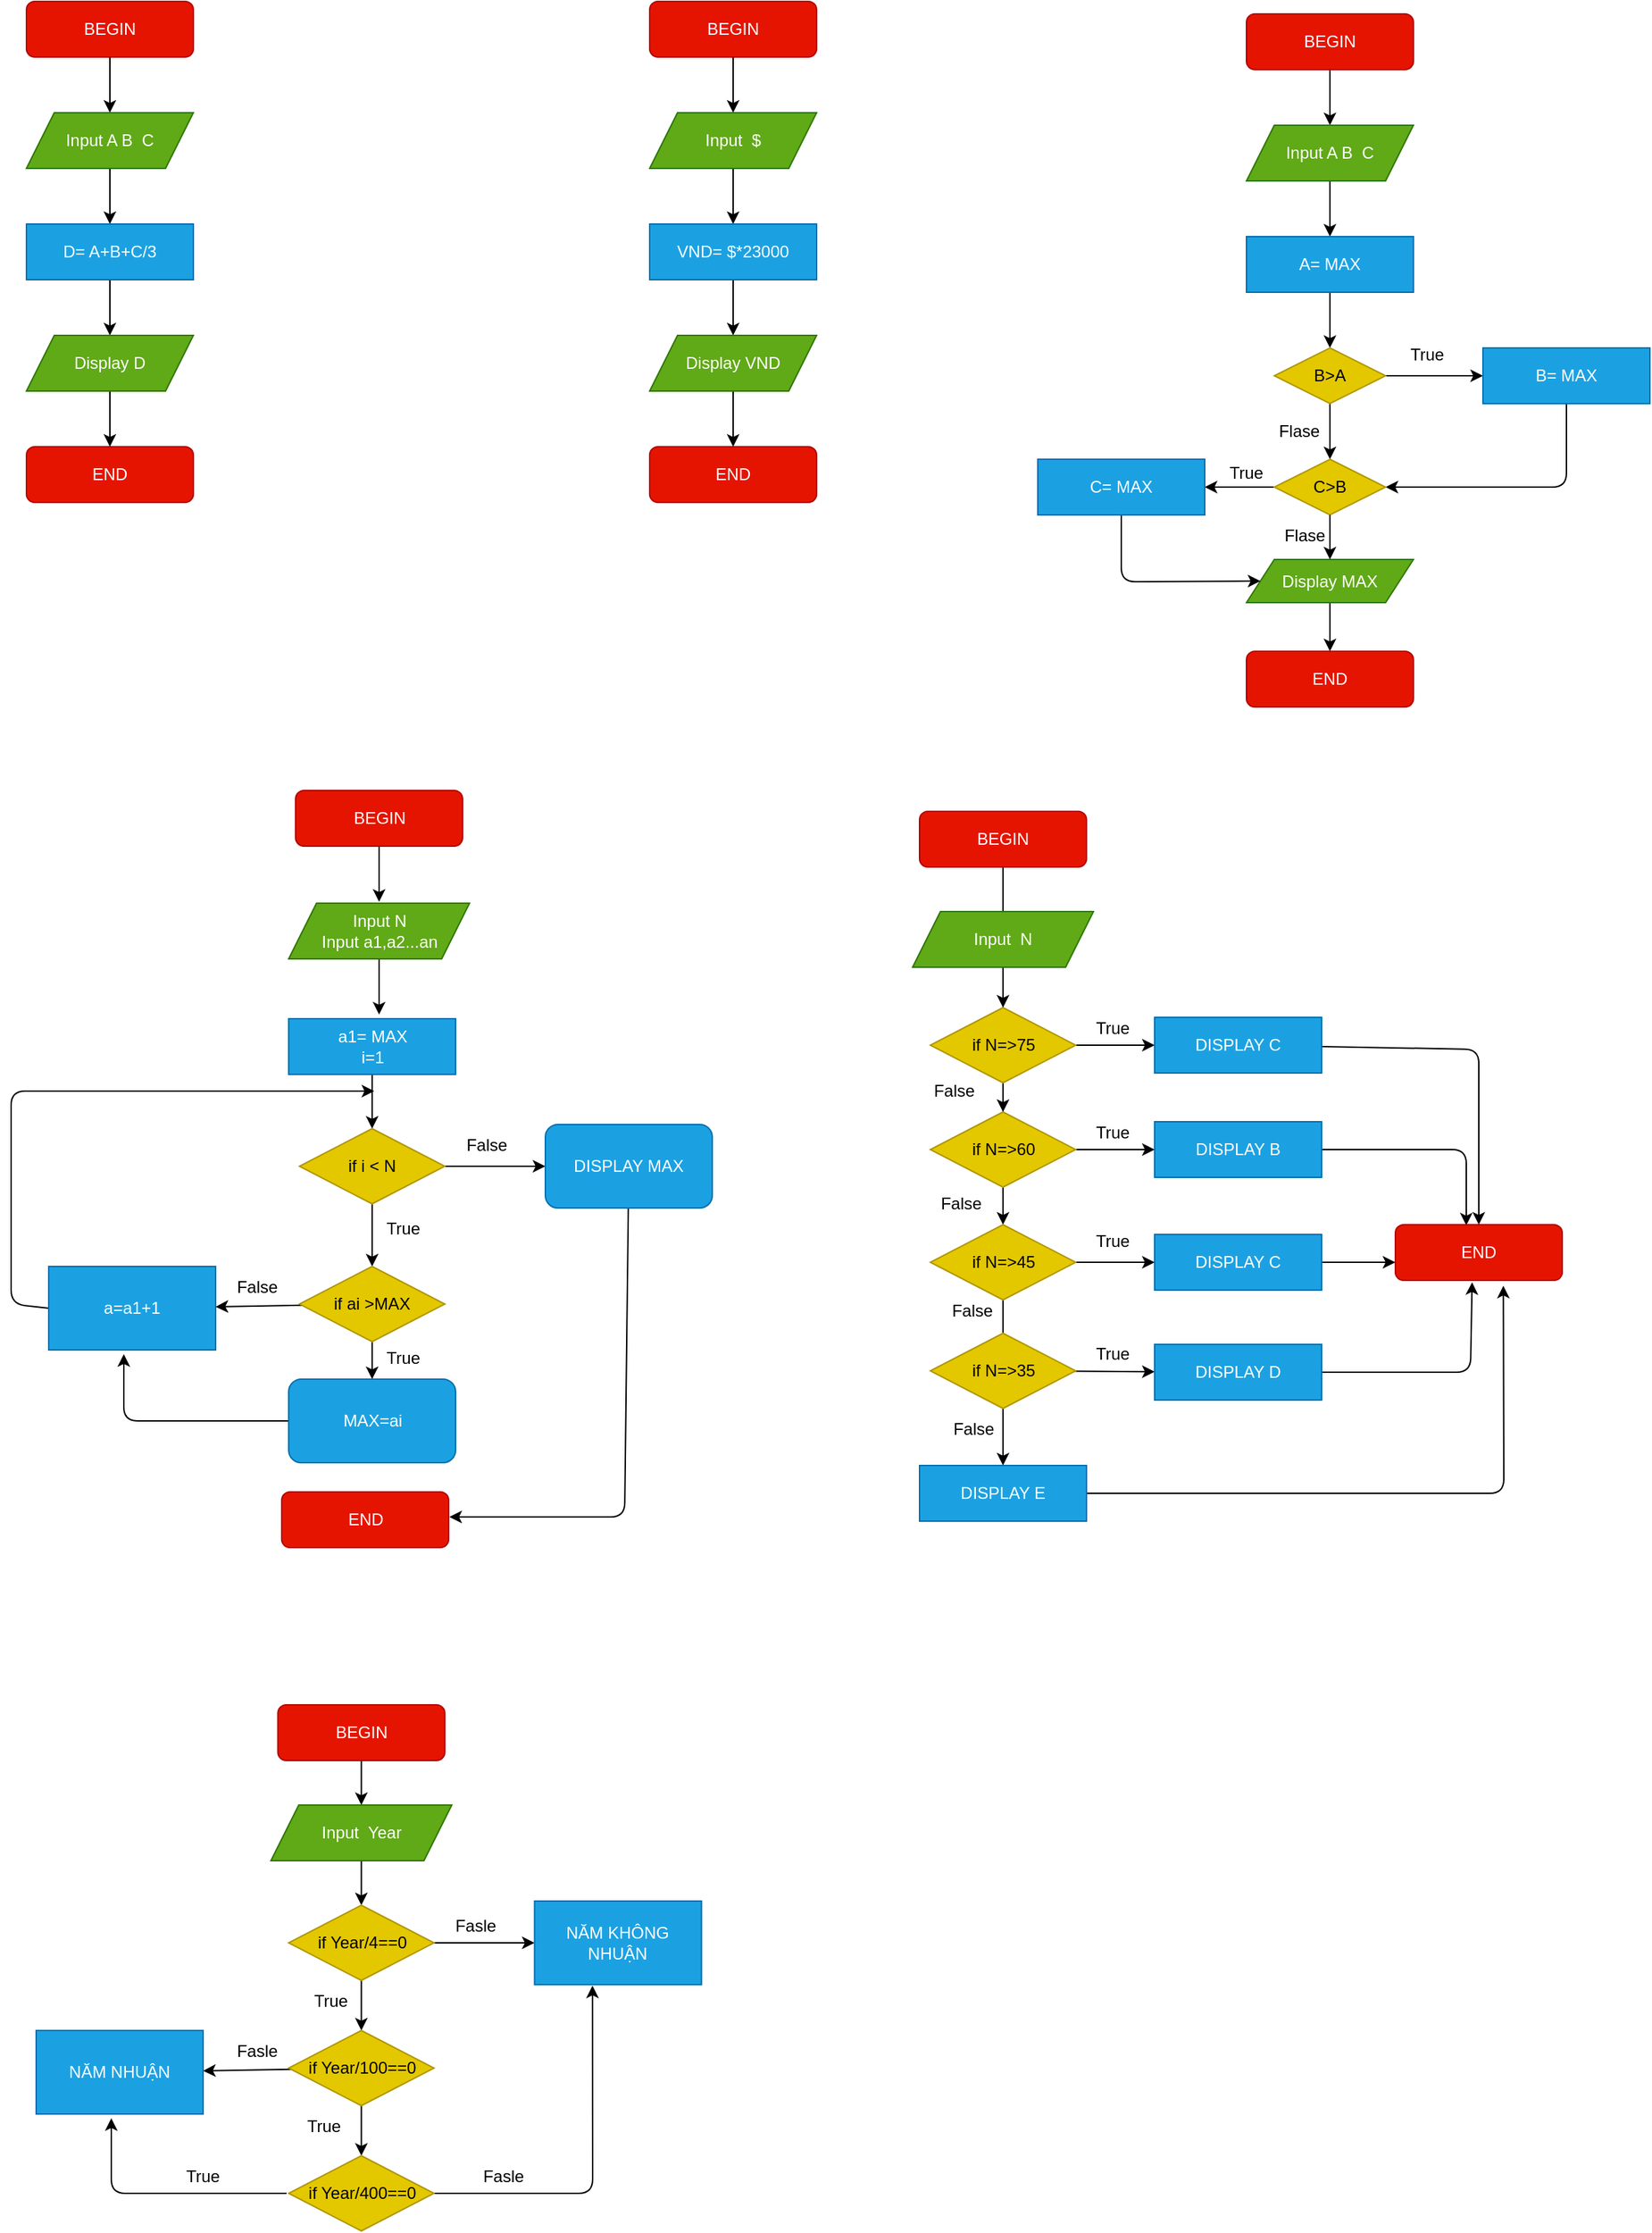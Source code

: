 <mxfile>
    <diagram id="56hLPUKlZafv04a-62ia" name="Page-1">
        <mxGraphModel dx="911" dy="574" grid="1" gridSize="9" guides="1" tooltips="1" connect="1" arrows="1" fold="1" page="1" pageScale="1" pageWidth="1200" pageHeight="1600" math="0" shadow="0">
            <root>
                <mxCell id="0"/>
                <mxCell id="1" parent="0"/>
                <mxCell id="5" value="" style="edgeStyle=none;html=1;" parent="1" source="2" edge="1">
                    <mxGeometry relative="1" as="geometry">
                        <mxPoint x="80" y="80" as="targetPoint"/>
                    </mxGeometry>
                </mxCell>
                <mxCell id="2" value="BEGIN" style="rounded=1;whiteSpace=wrap;html=1;fillColor=#e51400;strokeColor=#B20000;fontColor=#ffffff;" parent="1" vertex="1">
                    <mxGeometry x="20" width="120" height="40" as="geometry"/>
                </mxCell>
                <mxCell id="3" value="END" style="rounded=1;whiteSpace=wrap;html=1;fillColor=#e51400;strokeColor=#B20000;fontColor=#ffffff;" parent="1" vertex="1">
                    <mxGeometry x="20" y="320" width="120" height="40" as="geometry"/>
                </mxCell>
                <mxCell id="7" value="" style="edgeStyle=none;html=1;" parent="1" source="4" target="6" edge="1">
                    <mxGeometry relative="1" as="geometry"/>
                </mxCell>
                <mxCell id="4" value="Input A B&amp;nbsp; C" style="shape=parallelogram;perimeter=parallelogramPerimeter;whiteSpace=wrap;html=1;fixedSize=1;strokeColor=#2D7600;fillColor=#60a917;fontColor=#ffffff;" parent="1" vertex="1">
                    <mxGeometry x="20" y="80" width="120" height="40" as="geometry"/>
                </mxCell>
                <mxCell id="9" value="" style="edgeStyle=none;html=1;" parent="1" source="6" target="8" edge="1">
                    <mxGeometry relative="1" as="geometry"/>
                </mxCell>
                <mxCell id="6" value="D= A+B+C/3" style="rounded=0;whiteSpace=wrap;html=1;strokeColor=#006EAF;fillColor=#1ba1e2;fontColor=#ffffff;" parent="1" vertex="1">
                    <mxGeometry x="20" y="160" width="120" height="40" as="geometry"/>
                </mxCell>
                <mxCell id="10" value="" style="edgeStyle=none;html=1;" parent="1" source="8" target="3" edge="1">
                    <mxGeometry relative="1" as="geometry"/>
                </mxCell>
                <mxCell id="8" value="Display D" style="shape=parallelogram;perimeter=parallelogramPerimeter;whiteSpace=wrap;html=1;fixedSize=1;strokeColor=#2D7600;fillColor=#60a917;fontColor=#ffffff;" parent="1" vertex="1">
                    <mxGeometry x="20" y="240" width="120" height="40" as="geometry"/>
                </mxCell>
                <mxCell id="13" value="" style="edgeStyle=none;html=1;" parent="1" source="11" target="12" edge="1">
                    <mxGeometry relative="1" as="geometry"/>
                </mxCell>
                <mxCell id="11" value="BEGIN" style="rounded=1;whiteSpace=wrap;html=1;fillColor=#e51400;strokeColor=#B20000;fontColor=#ffffff;" parent="1" vertex="1">
                    <mxGeometry x="468" width="120" height="40" as="geometry"/>
                </mxCell>
                <mxCell id="15" value="" style="edgeStyle=none;html=1;" parent="1" source="12" target="14" edge="1">
                    <mxGeometry relative="1" as="geometry"/>
                </mxCell>
                <mxCell id="12" value="Input&amp;nbsp; $" style="shape=parallelogram;perimeter=parallelogramPerimeter;whiteSpace=wrap;html=1;fixedSize=1;strokeColor=#2D7600;fillColor=#60a917;fontColor=#ffffff;" parent="1" vertex="1">
                    <mxGeometry x="468" y="80" width="120" height="40" as="geometry"/>
                </mxCell>
                <mxCell id="17" value="" style="edgeStyle=none;html=1;" parent="1" source="14" target="16" edge="1">
                    <mxGeometry relative="1" as="geometry"/>
                </mxCell>
                <mxCell id="14" value="VND= $*23000" style="rounded=0;whiteSpace=wrap;html=1;strokeColor=#006EAF;fillColor=#1ba1e2;fontColor=#ffffff;" parent="1" vertex="1">
                    <mxGeometry x="468" y="160" width="120" height="40" as="geometry"/>
                </mxCell>
                <mxCell id="19" value="" style="edgeStyle=none;html=1;" parent="1" source="16" target="18" edge="1">
                    <mxGeometry relative="1" as="geometry"/>
                </mxCell>
                <mxCell id="16" value="Display VND" style="shape=parallelogram;perimeter=parallelogramPerimeter;whiteSpace=wrap;html=1;fixedSize=1;strokeColor=#2D7600;fillColor=#60a917;fontColor=#ffffff;" parent="1" vertex="1">
                    <mxGeometry x="468" y="240" width="120" height="40" as="geometry"/>
                </mxCell>
                <mxCell id="18" value="END" style="rounded=1;whiteSpace=wrap;html=1;fillColor=#e51400;strokeColor=#B20000;fontColor=#ffffff;" parent="1" vertex="1">
                    <mxGeometry x="468" y="320" width="120" height="40" as="geometry"/>
                </mxCell>
                <mxCell id="22" value="" style="edgeStyle=none;html=1;" parent="1" source="20" target="21" edge="1">
                    <mxGeometry relative="1" as="geometry"/>
                </mxCell>
                <mxCell id="20" value="BEGIN" style="rounded=1;whiteSpace=wrap;html=1;fillColor=#e51400;strokeColor=#B20000;fontColor=#ffffff;" parent="1" vertex="1">
                    <mxGeometry x="897" y="9" width="120" height="40" as="geometry"/>
                </mxCell>
                <mxCell id="24" value="" style="edgeStyle=none;html=1;" parent="1" source="21" target="23" edge="1">
                    <mxGeometry relative="1" as="geometry"/>
                </mxCell>
                <mxCell id="21" value="Input A B&amp;nbsp; C" style="shape=parallelogram;perimeter=parallelogramPerimeter;whiteSpace=wrap;html=1;fixedSize=1;strokeColor=#2D7600;fillColor=#60a917;fontColor=#ffffff;" parent="1" vertex="1">
                    <mxGeometry x="897" y="89" width="120" height="40" as="geometry"/>
                </mxCell>
                <mxCell id="26" value="" style="edgeStyle=none;html=1;" parent="1" source="23" target="25" edge="1">
                    <mxGeometry relative="1" as="geometry"/>
                </mxCell>
                <mxCell id="23" value="A= MAX" style="rounded=0;whiteSpace=wrap;html=1;strokeColor=#006EAF;fillColor=#1ba1e2;fontColor=#ffffff;" parent="1" vertex="1">
                    <mxGeometry x="897" y="169" width="120" height="40" as="geometry"/>
                </mxCell>
                <mxCell id="29" value="" style="edgeStyle=none;html=1;" parent="1" source="25" target="28" edge="1">
                    <mxGeometry relative="1" as="geometry"/>
                </mxCell>
                <mxCell id="32" value="" style="edgeStyle=none;html=1;" parent="1" source="25" target="31" edge="1">
                    <mxGeometry relative="1" as="geometry"/>
                </mxCell>
                <mxCell id="25" value="B&amp;gt;A" style="rhombus;whiteSpace=wrap;html=1;strokeColor=#B09500;fillColor=#e3c800;fontColor=#000000;" parent="1" vertex="1">
                    <mxGeometry x="917" y="249" width="80" height="40" as="geometry"/>
                </mxCell>
                <mxCell id="34" style="edgeStyle=none;html=1;entryX=1;entryY=0.5;entryDx=0;entryDy=0;" parent="1" source="28" target="31" edge="1">
                    <mxGeometry relative="1" as="geometry">
                        <mxPoint x="1127" y="359" as="targetPoint"/>
                        <Array as="points">
                            <mxPoint x="1127" y="349"/>
                        </Array>
                    </mxGeometry>
                </mxCell>
                <mxCell id="28" value="B= MAX" style="rounded=0;whiteSpace=wrap;html=1;strokeColor=#006EAF;fillColor=#1ba1e2;fontColor=#ffffff;" parent="1" vertex="1">
                    <mxGeometry x="1067" y="249" width="120" height="40" as="geometry"/>
                </mxCell>
                <mxCell id="30" value="True" style="text;html=1;strokeColor=none;fillColor=none;align=center;verticalAlign=middle;whiteSpace=wrap;rounded=0;" parent="1" vertex="1">
                    <mxGeometry x="997" y="239" width="60" height="30" as="geometry"/>
                </mxCell>
                <mxCell id="39" value="" style="edgeStyle=none;html=1;" parent="1" source="31" target="38" edge="1">
                    <mxGeometry relative="1" as="geometry"/>
                </mxCell>
                <mxCell id="31" value="C&amp;gt;B" style="rhombus;whiteSpace=wrap;html=1;strokeColor=#B09500;fillColor=#e3c800;fontColor=#000000;" parent="1" vertex="1">
                    <mxGeometry x="917" y="329" width="80" height="40" as="geometry"/>
                </mxCell>
                <mxCell id="33" value="Flase" style="text;html=1;strokeColor=none;fillColor=none;align=center;verticalAlign=middle;whiteSpace=wrap;rounded=0;" parent="1" vertex="1">
                    <mxGeometry x="905" y="294" width="60" height="30" as="geometry"/>
                </mxCell>
                <mxCell id="46" value="" style="edgeStyle=none;html=1;" parent="1" source="35" target="45" edge="1">
                    <mxGeometry relative="1" as="geometry"/>
                </mxCell>
                <mxCell id="35" value="Display MAX" style="shape=parallelogram;perimeter=parallelogramPerimeter;whiteSpace=wrap;html=1;fixedSize=1;strokeColor=#2D7600;fillColor=#60a917;fontColor=#ffffff;" parent="1" vertex="1">
                    <mxGeometry x="897" y="401" width="120" height="31" as="geometry"/>
                </mxCell>
                <mxCell id="40" style="edgeStyle=none;html=1;entryX=0;entryY=0.5;entryDx=0;entryDy=0;" parent="1" source="38" target="35" edge="1">
                    <mxGeometry relative="1" as="geometry">
                        <mxPoint x="807" y="449" as="targetPoint"/>
                        <Array as="points">
                            <mxPoint x="807" y="417"/>
                        </Array>
                    </mxGeometry>
                </mxCell>
                <mxCell id="38" value="C= MAX" style="rounded=0;whiteSpace=wrap;html=1;strokeColor=#006EAF;fillColor=#1ba1e2;fontColor=#ffffff;" parent="1" vertex="1">
                    <mxGeometry x="747" y="329" width="120" height="40" as="geometry"/>
                </mxCell>
                <mxCell id="41" value="True" style="text;html=1;strokeColor=none;fillColor=none;align=center;verticalAlign=middle;whiteSpace=wrap;rounded=0;" parent="1" vertex="1">
                    <mxGeometry x="867" y="324" width="60" height="30" as="geometry"/>
                </mxCell>
                <mxCell id="47" value="" style="edgeStyle=none;html=1;" parent="1" source="43" edge="1">
                    <mxGeometry relative="1" as="geometry">
                        <mxPoint x="273.5" y="647" as="targetPoint"/>
                    </mxGeometry>
                </mxCell>
                <mxCell id="43" value="BEGIN" style="rounded=1;whiteSpace=wrap;html=1;fillColor=#e51400;strokeColor=#B20000;fontColor=#ffffff;" parent="1" vertex="1">
                    <mxGeometry x="213.5" y="567" width="120" height="40" as="geometry"/>
                </mxCell>
                <mxCell id="45" value="END" style="rounded=1;whiteSpace=wrap;html=1;fillColor=#e51400;strokeColor=#B20000;fontColor=#ffffff;" parent="1" vertex="1">
                    <mxGeometry x="897" y="467" width="120" height="40" as="geometry"/>
                </mxCell>
                <mxCell id="52" value="" style="edgeStyle=none;html=1;" parent="1" source="48" edge="1">
                    <mxGeometry relative="1" as="geometry">
                        <mxPoint x="273.5" y="728" as="targetPoint"/>
                    </mxGeometry>
                </mxCell>
                <mxCell id="48" value="Input N&lt;br&gt;Input a1,a2...an" style="shape=parallelogram;perimeter=parallelogramPerimeter;whiteSpace=wrap;html=1;fixedSize=1;strokeColor=#2D7600;fillColor=#60a917;fontColor=#ffffff;" parent="1" vertex="1">
                    <mxGeometry x="208.5" y="648" width="130" height="40" as="geometry"/>
                </mxCell>
                <mxCell id="417" value="" style="edgeStyle=none;html=1;" parent="1" target="35" edge="1">
                    <mxGeometry relative="1" as="geometry">
                        <mxPoint x="957" y="369" as="sourcePoint"/>
                    </mxGeometry>
                </mxCell>
                <mxCell id="418" value="Flase" style="text;html=1;strokeColor=none;fillColor=none;align=center;verticalAlign=middle;whiteSpace=wrap;rounded=0;" parent="1" vertex="1">
                    <mxGeometry x="909" y="369" width="60" height="30" as="geometry"/>
                </mxCell>
                <mxCell id="424" value="" style="edgeStyle=none;html=1;" parent="1" source="421" target="423" edge="1">
                    <mxGeometry relative="1" as="geometry"/>
                </mxCell>
                <mxCell id="421" value="a1= MAX&lt;br&gt;i=1" style="rounded=0;whiteSpace=wrap;html=1;strokeColor=#006EAF;fillColor=#1ba1e2;fontColor=#ffffff;" parent="1" vertex="1">
                    <mxGeometry x="208.5" y="731" width="120" height="40" as="geometry"/>
                </mxCell>
                <mxCell id="426" value="" style="edgeStyle=none;html=1;" parent="1" source="423" edge="1">
                    <mxGeometry relative="1" as="geometry">
                        <mxPoint x="268.5" y="909" as="targetPoint"/>
                    </mxGeometry>
                </mxCell>
                <mxCell id="439" value="" style="edgeStyle=none;html=1;" parent="1" source="423" target="438" edge="1">
                    <mxGeometry relative="1" as="geometry"/>
                </mxCell>
                <mxCell id="423" value="if i &amp;lt; N" style="rhombus;whiteSpace=wrap;html=1;strokeColor=#B09500;fillColor=#e3c800;fontColor=#000000;" parent="1" vertex="1">
                    <mxGeometry x="216.25" y="810" width="104.5" height="54" as="geometry"/>
                </mxCell>
                <mxCell id="448" style="edgeStyle=none;html=1;exitX=0;exitY=0.5;exitDx=0;exitDy=0;" parent="1" source="427" edge="1">
                    <mxGeometry relative="1" as="geometry">
                        <mxPoint x="270" y="783" as="targetPoint"/>
                        <Array as="points">
                            <mxPoint x="9" y="936"/>
                            <mxPoint x="9" y="783"/>
                        </Array>
                    </mxGeometry>
                </mxCell>
                <mxCell id="427" value="a=a1+1" style="whiteSpace=wrap;html=1;fillColor=#1ba1e2;strokeColor=#006EAF;fontColor=#ffffff;" parent="1" vertex="1">
                    <mxGeometry x="36" y="909" width="120" height="60" as="geometry"/>
                </mxCell>
                <mxCell id="454" style="edgeStyle=none;html=1;" parent="1" source="438" edge="1">
                    <mxGeometry relative="1" as="geometry">
                        <mxPoint x="324" y="1089" as="targetPoint"/>
                        <Array as="points">
                            <mxPoint x="450" y="1089"/>
                        </Array>
                    </mxGeometry>
                </mxCell>
                <mxCell id="438" value="DISPLAY MAX" style="rounded=1;whiteSpace=wrap;html=1;fillColor=#1ba1e2;strokeColor=#006EAF;fontColor=#ffffff;" parent="1" vertex="1">
                    <mxGeometry x="393" y="807" width="120" height="60" as="geometry"/>
                </mxCell>
                <mxCell id="440" value="False" style="text;html=1;strokeColor=none;fillColor=none;align=center;verticalAlign=middle;whiteSpace=wrap;rounded=0;" parent="1" vertex="1">
                    <mxGeometry x="320.75" y="807" width="60" height="30" as="geometry"/>
                </mxCell>
                <mxCell id="441" value="True" style="text;html=1;strokeColor=none;fillColor=none;align=center;verticalAlign=middle;whiteSpace=wrap;rounded=0;" parent="1" vertex="1">
                    <mxGeometry x="260.75" y="867" width="60" height="30" as="geometry"/>
                </mxCell>
                <mxCell id="447" value="" style="edgeStyle=none;html=1;" parent="1" source="444" target="427" edge="1">
                    <mxGeometry relative="1" as="geometry"/>
                </mxCell>
                <mxCell id="457" value="" style="edgeStyle=none;html=1;" parent="1" source="444" target="456" edge="1">
                    <mxGeometry relative="1" as="geometry"/>
                </mxCell>
                <mxCell id="444" value="if ai &amp;gt;MAX" style="rhombus;whiteSpace=wrap;html=1;strokeColor=#B09500;fillColor=#e3c800;fontColor=#000000;" parent="1" vertex="1">
                    <mxGeometry x="216.25" y="909" width="104.5" height="54" as="geometry"/>
                </mxCell>
                <mxCell id="450" value="END" style="rounded=1;whiteSpace=wrap;html=1;fillColor=#e51400;strokeColor=#B20000;fontColor=#ffffff;" parent="1" vertex="1">
                    <mxGeometry x="203.5" y="1071" width="120" height="40" as="geometry"/>
                </mxCell>
                <mxCell id="488" value="" style="edgeStyle=none;html=1;" parent="1" source="452" target="455" edge="1">
                    <mxGeometry relative="1" as="geometry"/>
                </mxCell>
                <mxCell id="452" value="BEGIN" style="rounded=1;whiteSpace=wrap;html=1;fillColor=#e51400;strokeColor=#B20000;fontColor=#ffffff;" parent="1" vertex="1">
                    <mxGeometry x="662" y="582" width="120" height="40" as="geometry"/>
                </mxCell>
                <mxCell id="474" value="" style="edgeStyle=none;html=1;" parent="1" source="453" target="463" edge="1">
                    <mxGeometry relative="1" as="geometry"/>
                </mxCell>
                <mxCell id="453" value="Input&amp;nbsp; N" style="shape=parallelogram;perimeter=parallelogramPerimeter;whiteSpace=wrap;html=1;fixedSize=1;strokeColor=#2D7600;fillColor=#60a917;fontColor=#ffffff;" parent="1" vertex="1">
                    <mxGeometry x="657" y="654" width="130" height="40" as="geometry"/>
                </mxCell>
                <mxCell id="472" value="" style="edgeStyle=none;html=1;" parent="1" source="455" target="465" edge="1">
                    <mxGeometry relative="1" as="geometry"/>
                </mxCell>
                <mxCell id="475" value="" style="edgeStyle=none;html=1;" parent="1" source="455" target="461" edge="1">
                    <mxGeometry relative="1" as="geometry"/>
                </mxCell>
                <mxCell id="455" value="if N=&amp;gt;75" style="rhombus;whiteSpace=wrap;html=1;strokeColor=#B09500;fillColor=#e3c800;fontColor=#000000;" parent="1" vertex="1">
                    <mxGeometry x="669.75" y="723" width="104.5" height="54" as="geometry"/>
                </mxCell>
                <mxCell id="459" style="edgeStyle=none;html=1;" parent="1" source="456" edge="1">
                    <mxGeometry relative="1" as="geometry">
                        <mxPoint x="90" y="972" as="targetPoint"/>
                        <Array as="points">
                            <mxPoint x="90" y="1020"/>
                        </Array>
                    </mxGeometry>
                </mxCell>
                <mxCell id="456" value="MAX=ai" style="rounded=1;whiteSpace=wrap;html=1;fillColor=#1ba1e2;strokeColor=#006EAF;fontColor=#ffffff;" parent="1" vertex="1">
                    <mxGeometry x="208.5" y="990" width="120" height="60" as="geometry"/>
                </mxCell>
                <mxCell id="458" value="True" style="text;html=1;strokeColor=none;fillColor=none;align=center;verticalAlign=middle;whiteSpace=wrap;rounded=0;" parent="1" vertex="1">
                    <mxGeometry x="260.75" y="960" width="60" height="30" as="geometry"/>
                </mxCell>
                <mxCell id="460" value="False" style="text;html=1;strokeColor=none;fillColor=none;align=center;verticalAlign=middle;whiteSpace=wrap;rounded=0;" parent="1" vertex="1">
                    <mxGeometry x="156.25" y="909" width="60" height="30" as="geometry"/>
                </mxCell>
                <mxCell id="495" style="edgeStyle=none;html=1;entryX=0.5;entryY=0;entryDx=0;entryDy=0;" parent="1" source="461" target="489" edge="1">
                    <mxGeometry relative="1" as="geometry">
                        <Array as="points">
                            <mxPoint x="1064" y="753"/>
                        </Array>
                    </mxGeometry>
                </mxCell>
                <mxCell id="461" value="DISPLAY C" style="rounded=0;whiteSpace=wrap;html=1;strokeColor=#006EAF;fillColor=#1ba1e2;fontColor=#ffffff;" parent="1" vertex="1">
                    <mxGeometry x="831" y="730" width="120" height="40" as="geometry"/>
                </mxCell>
                <mxCell id="476" value="" style="edgeStyle=none;html=1;" parent="1" source="463" target="464" edge="1">
                    <mxGeometry relative="1" as="geometry"/>
                </mxCell>
                <mxCell id="463" value="if N=&amp;gt;60" style="rhombus;whiteSpace=wrap;html=1;strokeColor=#B09500;fillColor=#e3c800;fontColor=#000000;" parent="1" vertex="1">
                    <mxGeometry x="669.75" y="798" width="104.5" height="54" as="geometry"/>
                </mxCell>
                <mxCell id="496" style="edgeStyle=none;html=1;entryX=0.425;entryY=0.013;entryDx=0;entryDy=0;entryPerimeter=0;" parent="1" source="464" target="489" edge="1">
                    <mxGeometry relative="1" as="geometry">
                        <Array as="points">
                            <mxPoint x="1055" y="825"/>
                        </Array>
                    </mxGeometry>
                </mxCell>
                <mxCell id="464" value="DISPLAY B" style="rounded=0;whiteSpace=wrap;html=1;strokeColor=#006EAF;fillColor=#1ba1e2;fontColor=#ffffff;" parent="1" vertex="1">
                    <mxGeometry x="831" y="805" width="120" height="40" as="geometry"/>
                </mxCell>
                <mxCell id="473" value="" style="edgeStyle=none;html=1;" parent="1" source="465" target="469" edge="1">
                    <mxGeometry relative="1" as="geometry"/>
                </mxCell>
                <mxCell id="477" value="" style="edgeStyle=none;html=1;" parent="1" source="465" target="466" edge="1">
                    <mxGeometry relative="1" as="geometry"/>
                </mxCell>
                <mxCell id="465" value="if N=&amp;gt;45" style="rhombus;whiteSpace=wrap;html=1;strokeColor=#B09500;fillColor=#e3c800;fontColor=#000000;" parent="1" vertex="1">
                    <mxGeometry x="669.75" y="879" width="104.5" height="54" as="geometry"/>
                </mxCell>
                <mxCell id="497" style="edgeStyle=none;html=1;exitX=1;exitY=0.5;exitDx=0;exitDy=0;entryX=0;entryY=0.675;entryDx=0;entryDy=0;entryPerimeter=0;" parent="1" source="466" target="489" edge="1">
                    <mxGeometry relative="1" as="geometry"/>
                </mxCell>
                <mxCell id="466" value="DISPLAY C" style="rounded=0;whiteSpace=wrap;html=1;strokeColor=#006EAF;fillColor=#1ba1e2;fontColor=#ffffff;" parent="1" vertex="1">
                    <mxGeometry x="831" y="886" width="120" height="40" as="geometry"/>
                </mxCell>
                <mxCell id="478" value="" style="edgeStyle=none;html=1;" parent="1" source="467" target="468" edge="1">
                    <mxGeometry relative="1" as="geometry"/>
                </mxCell>
                <mxCell id="467" value="if N=&amp;gt;35" style="rhombus;whiteSpace=wrap;html=1;strokeColor=#B09500;fillColor=#e3c800;fontColor=#000000;" parent="1" vertex="1">
                    <mxGeometry x="669.75" y="957" width="104.5" height="54" as="geometry"/>
                </mxCell>
                <mxCell id="498" style="edgeStyle=none;html=1;exitX=1;exitY=0.5;exitDx=0;exitDy=0;entryX=0.46;entryY=1.033;entryDx=0;entryDy=0;entryPerimeter=0;" parent="1" source="468" target="489" edge="1">
                    <mxGeometry relative="1" as="geometry">
                        <Array as="points">
                            <mxPoint x="1058" y="985"/>
                        </Array>
                    </mxGeometry>
                </mxCell>
                <mxCell id="468" value="DISPLAY D" style="rounded=0;whiteSpace=wrap;html=1;strokeColor=#006EAF;fillColor=#1ba1e2;fontColor=#ffffff;" parent="1" vertex="1">
                    <mxGeometry x="831" y="965" width="120" height="40" as="geometry"/>
                </mxCell>
                <mxCell id="499" style="edgeStyle=none;html=1;entryX=0.647;entryY=1.096;entryDx=0;entryDy=0;entryPerimeter=0;" parent="1" source="469" target="489" edge="1">
                    <mxGeometry relative="1" as="geometry">
                        <Array as="points">
                            <mxPoint x="1082" y="1072"/>
                        </Array>
                    </mxGeometry>
                </mxCell>
                <mxCell id="469" value="DISPLAY E" style="rounded=0;whiteSpace=wrap;html=1;strokeColor=#006EAF;fillColor=#1ba1e2;fontColor=#ffffff;" parent="1" vertex="1">
                    <mxGeometry x="662" y="1052" width="120" height="40" as="geometry"/>
                </mxCell>
                <mxCell id="479" value="True" style="text;html=1;strokeColor=none;fillColor=none;align=center;verticalAlign=middle;whiteSpace=wrap;rounded=0;" parent="1" vertex="1">
                    <mxGeometry x="771" y="723" width="60" height="30" as="geometry"/>
                </mxCell>
                <mxCell id="481" value="True" style="text;html=1;strokeColor=none;fillColor=none;align=center;verticalAlign=middle;whiteSpace=wrap;rounded=0;" parent="1" vertex="1">
                    <mxGeometry x="771" y="798" width="60" height="30" as="geometry"/>
                </mxCell>
                <mxCell id="482" value="True" style="text;html=1;strokeColor=none;fillColor=none;align=center;verticalAlign=middle;whiteSpace=wrap;rounded=0;" parent="1" vertex="1">
                    <mxGeometry x="771" y="876" width="60" height="30" as="geometry"/>
                </mxCell>
                <mxCell id="483" value="True" style="text;html=1;strokeColor=none;fillColor=none;align=center;verticalAlign=middle;whiteSpace=wrap;rounded=0;" parent="1" vertex="1">
                    <mxGeometry x="771" y="957" width="60" height="30" as="geometry"/>
                </mxCell>
                <mxCell id="484" value="False" style="text;html=1;strokeColor=none;fillColor=none;align=center;verticalAlign=middle;whiteSpace=wrap;rounded=0;" parent="1" vertex="1">
                    <mxGeometry x="657" y="768" width="60" height="30" as="geometry"/>
                </mxCell>
                <mxCell id="485" value="False" style="text;html=1;strokeColor=none;fillColor=none;align=center;verticalAlign=middle;whiteSpace=wrap;rounded=0;" parent="1" vertex="1">
                    <mxGeometry x="662" y="849" width="60" height="30" as="geometry"/>
                </mxCell>
                <mxCell id="486" value="False" style="text;html=1;strokeColor=none;fillColor=none;align=center;verticalAlign=middle;whiteSpace=wrap;rounded=0;" parent="1" vertex="1">
                    <mxGeometry x="669.75" y="926" width="60" height="30" as="geometry"/>
                </mxCell>
                <mxCell id="487" value="False" style="text;html=1;strokeColor=none;fillColor=none;align=center;verticalAlign=middle;whiteSpace=wrap;rounded=0;" parent="1" vertex="1">
                    <mxGeometry x="671" y="1011" width="60" height="30" as="geometry"/>
                </mxCell>
                <mxCell id="489" value="END" style="rounded=1;whiteSpace=wrap;html=1;fillColor=#e51400;strokeColor=#B20000;fontColor=#ffffff;" parent="1" vertex="1">
                    <mxGeometry x="1004" y="879" width="120" height="40" as="geometry"/>
                </mxCell>
                <mxCell id="502" value="" style="edgeStyle=none;html=1;" parent="1" source="500" target="501" edge="1">
                    <mxGeometry relative="1" as="geometry"/>
                </mxCell>
                <mxCell id="500" value="BEGIN" style="rounded=1;whiteSpace=wrap;html=1;fillColor=#e51400;strokeColor=#B20000;fontColor=#ffffff;" parent="1" vertex="1">
                    <mxGeometry x="200.75" y="1224" width="120" height="40" as="geometry"/>
                </mxCell>
                <mxCell id="507" value="" style="edgeStyle=none;html=1;" parent="1" source="501" target="506" edge="1">
                    <mxGeometry relative="1" as="geometry"/>
                </mxCell>
                <mxCell id="501" value="Input&amp;nbsp; Year" style="shape=parallelogram;perimeter=parallelogramPerimeter;whiteSpace=wrap;html=1;fixedSize=1;strokeColor=#2D7600;fillColor=#60a917;fontColor=#ffffff;" parent="1" vertex="1">
                    <mxGeometry x="195.75" y="1296" width="130" height="40" as="geometry"/>
                </mxCell>
                <mxCell id="510" value="" style="edgeStyle=none;html=1;" parent="1" source="506" target="509" edge="1">
                    <mxGeometry relative="1" as="geometry"/>
                </mxCell>
                <mxCell id="512" value="" style="edgeStyle=none;html=1;" parent="1" source="506" target="508" edge="1">
                    <mxGeometry relative="1" as="geometry"/>
                </mxCell>
                <mxCell id="506" value="if Year/4==0" style="rhombus;whiteSpace=wrap;html=1;strokeColor=#B09500;fillColor=#e3c800;fontColor=#000000;" parent="1" vertex="1">
                    <mxGeometry x="208.5" y="1368" width="104.5" height="54" as="geometry"/>
                </mxCell>
                <mxCell id="515" value="" style="edgeStyle=none;html=1;entryX=0.5;entryY=0;entryDx=0;entryDy=0;" parent="1" source="508" target="520" edge="1">
                    <mxGeometry relative="1" as="geometry">
                        <mxPoint x="385.25" y="1487.024" as="targetPoint"/>
                    </mxGeometry>
                </mxCell>
                <mxCell id="518" value="" style="edgeStyle=none;html=1;" parent="1" source="508" target="517" edge="1">
                    <mxGeometry relative="1" as="geometry"/>
                </mxCell>
                <mxCell id="508" value="if Year/100==0" style="rhombus;whiteSpace=wrap;html=1;strokeColor=#B09500;fillColor=#e3c800;fontColor=#000000;" parent="1" vertex="1">
                    <mxGeometry x="208.5" y="1458" width="104.5" height="54" as="geometry"/>
                </mxCell>
                <mxCell id="509" value="NĂM KHÔNG NHUẬN" style="whiteSpace=wrap;html=1;fillColor=#1ba1e2;strokeColor=#006EAF;fontColor=#ffffff;" parent="1" vertex="1">
                    <mxGeometry x="385.25" y="1365" width="120" height="60" as="geometry"/>
                </mxCell>
                <mxCell id="511" value="Fasle" style="text;html=1;strokeColor=none;fillColor=none;align=center;verticalAlign=middle;whiteSpace=wrap;rounded=0;" parent="1" vertex="1">
                    <mxGeometry x="313" y="1368" width="60" height="30" as="geometry"/>
                </mxCell>
                <mxCell id="516" value="True" style="text;html=1;strokeColor=none;fillColor=none;align=center;verticalAlign=middle;whiteSpace=wrap;rounded=0;" parent="1" vertex="1">
                    <mxGeometry x="203.5" y="1512" width="60" height="30" as="geometry"/>
                </mxCell>
                <mxCell id="517" value="NĂM NHUẬN" style="whiteSpace=wrap;html=1;fillColor=#1ba1e2;strokeColor=#006EAF;fontColor=#ffffff;" parent="1" vertex="1">
                    <mxGeometry x="27" y="1458" width="120" height="60" as="geometry"/>
                </mxCell>
                <mxCell id="519" value="Fasle" style="text;html=1;strokeColor=none;fillColor=none;align=center;verticalAlign=middle;whiteSpace=wrap;rounded=0;" parent="1" vertex="1">
                    <mxGeometry x="156" y="1458" width="60" height="30" as="geometry"/>
                </mxCell>
                <mxCell id="526" style="edgeStyle=none;html=1;exitX=1;exitY=0.5;exitDx=0;exitDy=0;entryX=0.347;entryY=1.012;entryDx=0;entryDy=0;entryPerimeter=0;" parent="1" source="520" target="509" edge="1">
                    <mxGeometry relative="1" as="geometry">
                        <Array as="points">
                            <mxPoint x="427" y="1575"/>
                        </Array>
                    </mxGeometry>
                </mxCell>
                <mxCell id="520" value="if Year/400==0" style="rhombus;whiteSpace=wrap;html=1;strokeColor=#B09500;fillColor=#e3c800;fontColor=#000000;" parent="1" vertex="1">
                    <mxGeometry x="208.5" y="1548" width="104.5" height="54" as="geometry"/>
                </mxCell>
                <mxCell id="524" style="edgeStyle=none;html=1;" parent="1" edge="1">
                    <mxGeometry relative="1" as="geometry">
                        <mxPoint x="81" y="1521" as="targetPoint"/>
                        <Array as="points">
                            <mxPoint x="81" y="1575"/>
                        </Array>
                        <mxPoint x="207" y="1575" as="sourcePoint"/>
                    </mxGeometry>
                </mxCell>
                <mxCell id="523" value="True" style="text;html=1;strokeColor=none;fillColor=none;align=center;verticalAlign=middle;whiteSpace=wrap;rounded=0;" parent="1" vertex="1">
                    <mxGeometry x="117" y="1548" width="60" height="30" as="geometry"/>
                </mxCell>
                <mxCell id="527" value="Fasle" style="text;html=1;strokeColor=none;fillColor=none;align=center;verticalAlign=middle;whiteSpace=wrap;rounded=0;" parent="1" vertex="1">
                    <mxGeometry x="333" y="1548" width="60" height="30" as="geometry"/>
                </mxCell>
                <mxCell id="529" value="True" style="text;html=1;strokeColor=none;fillColor=none;align=center;verticalAlign=middle;whiteSpace=wrap;rounded=0;" parent="1" vertex="1">
                    <mxGeometry x="208.5" y="1422" width="60" height="30" as="geometry"/>
                </mxCell>
            </root>
        </mxGraphModel>
    </diagram>
</mxfile>
